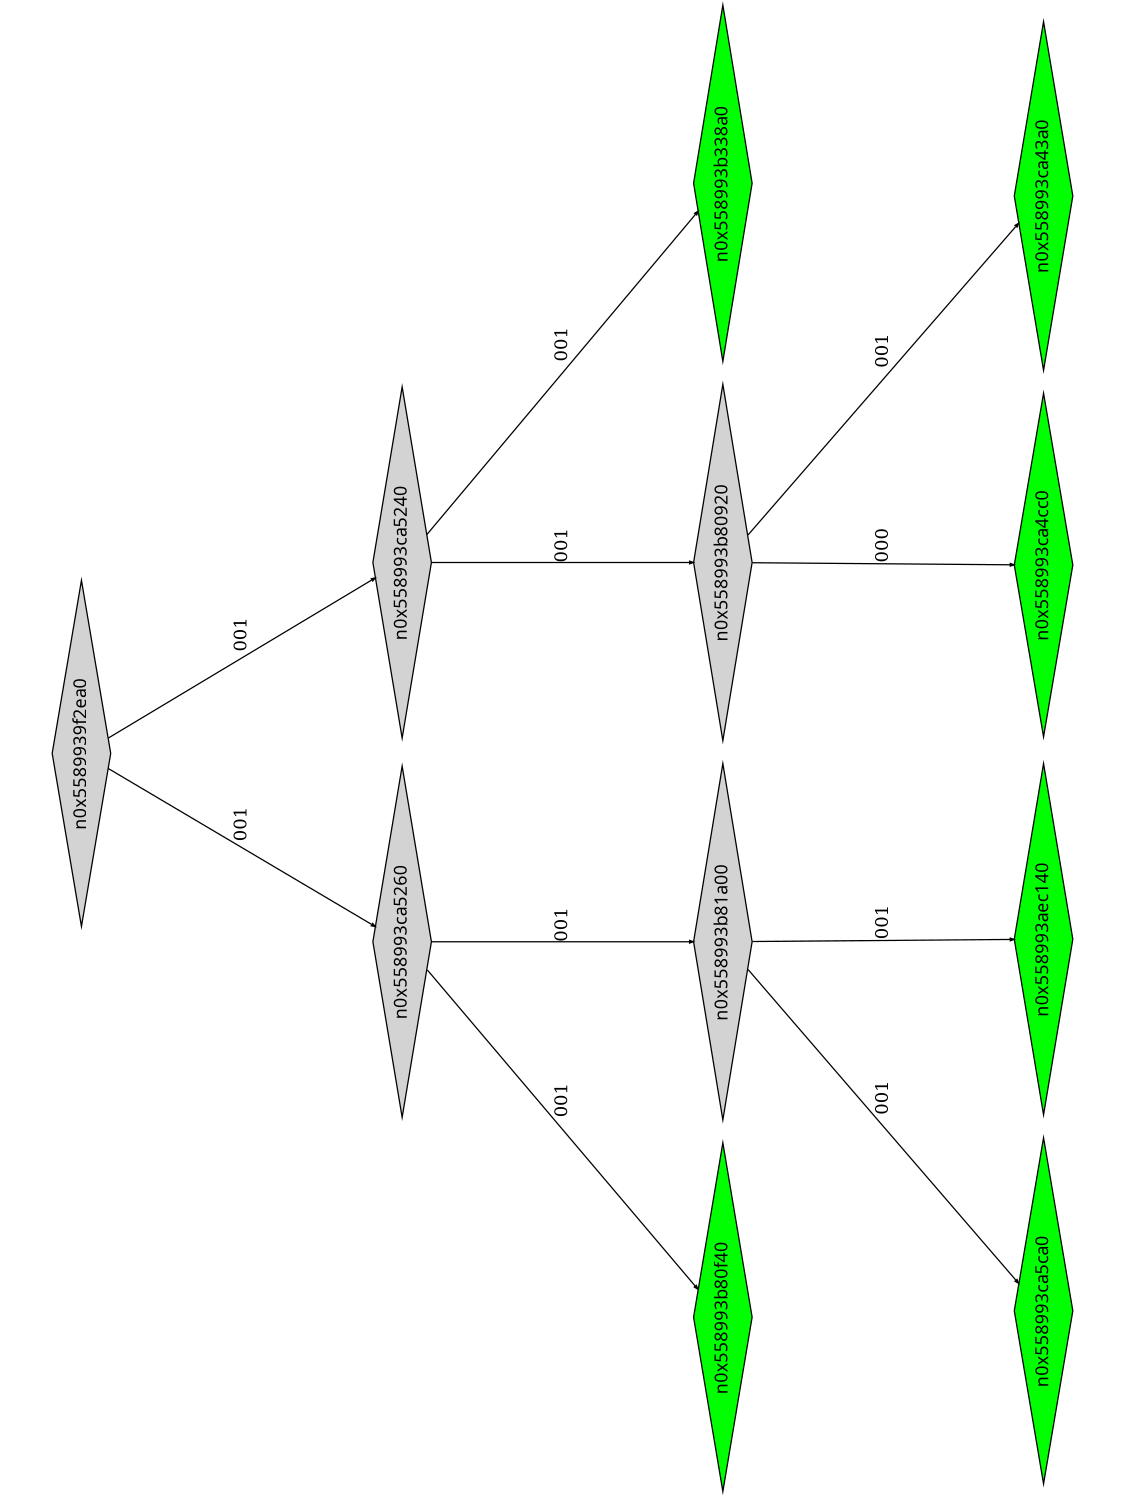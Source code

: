 digraph G {
	size="10,7.5";
	ratio=fill;
	rotate=90;
	center = "true";
	node [style="filled",width=.1,height=.1,fontname="Terminus"]
	edge [arrowsize=.3]
	n0x5589939f2ea0 [shape=diamond];
	n0x5589939f2ea0 -> n0x558993ca5260 [label=001];
	n0x5589939f2ea0 -> n0x558993ca5240 [label=001];
	n0x558993ca5240 [shape=diamond];
	n0x558993ca5240 -> n0x558993b80920 [label=001];
	n0x558993ca5240 -> n0x558993b338a0 [label=001];
	n0x558993b338a0 [shape=diamond,fillcolor=green];
	n0x558993b80920 [shape=diamond];
	n0x558993b80920 -> n0x558993ca4cc0 [label=000];
	n0x558993b80920 -> n0x558993ca43a0 [label=001];
	n0x558993ca43a0 [shape=diamond,fillcolor=green];
	n0x558993ca4cc0 [shape=diamond,fillcolor=green];
	n0x558993ca5260 [shape=diamond];
	n0x558993ca5260 -> n0x558993b80f40 [label=001];
	n0x558993ca5260 -> n0x558993b81a00 [label=001];
	n0x558993b81a00 [shape=diamond];
	n0x558993b81a00 -> n0x558993ca5ca0 [label=001];
	n0x558993b81a00 -> n0x558993aec140 [label=001];
	n0x558993aec140 [shape=diamond,fillcolor=green];
	n0x558993ca5ca0 [shape=diamond,fillcolor=green];
	n0x558993b80f40 [shape=diamond,fillcolor=green];
}
